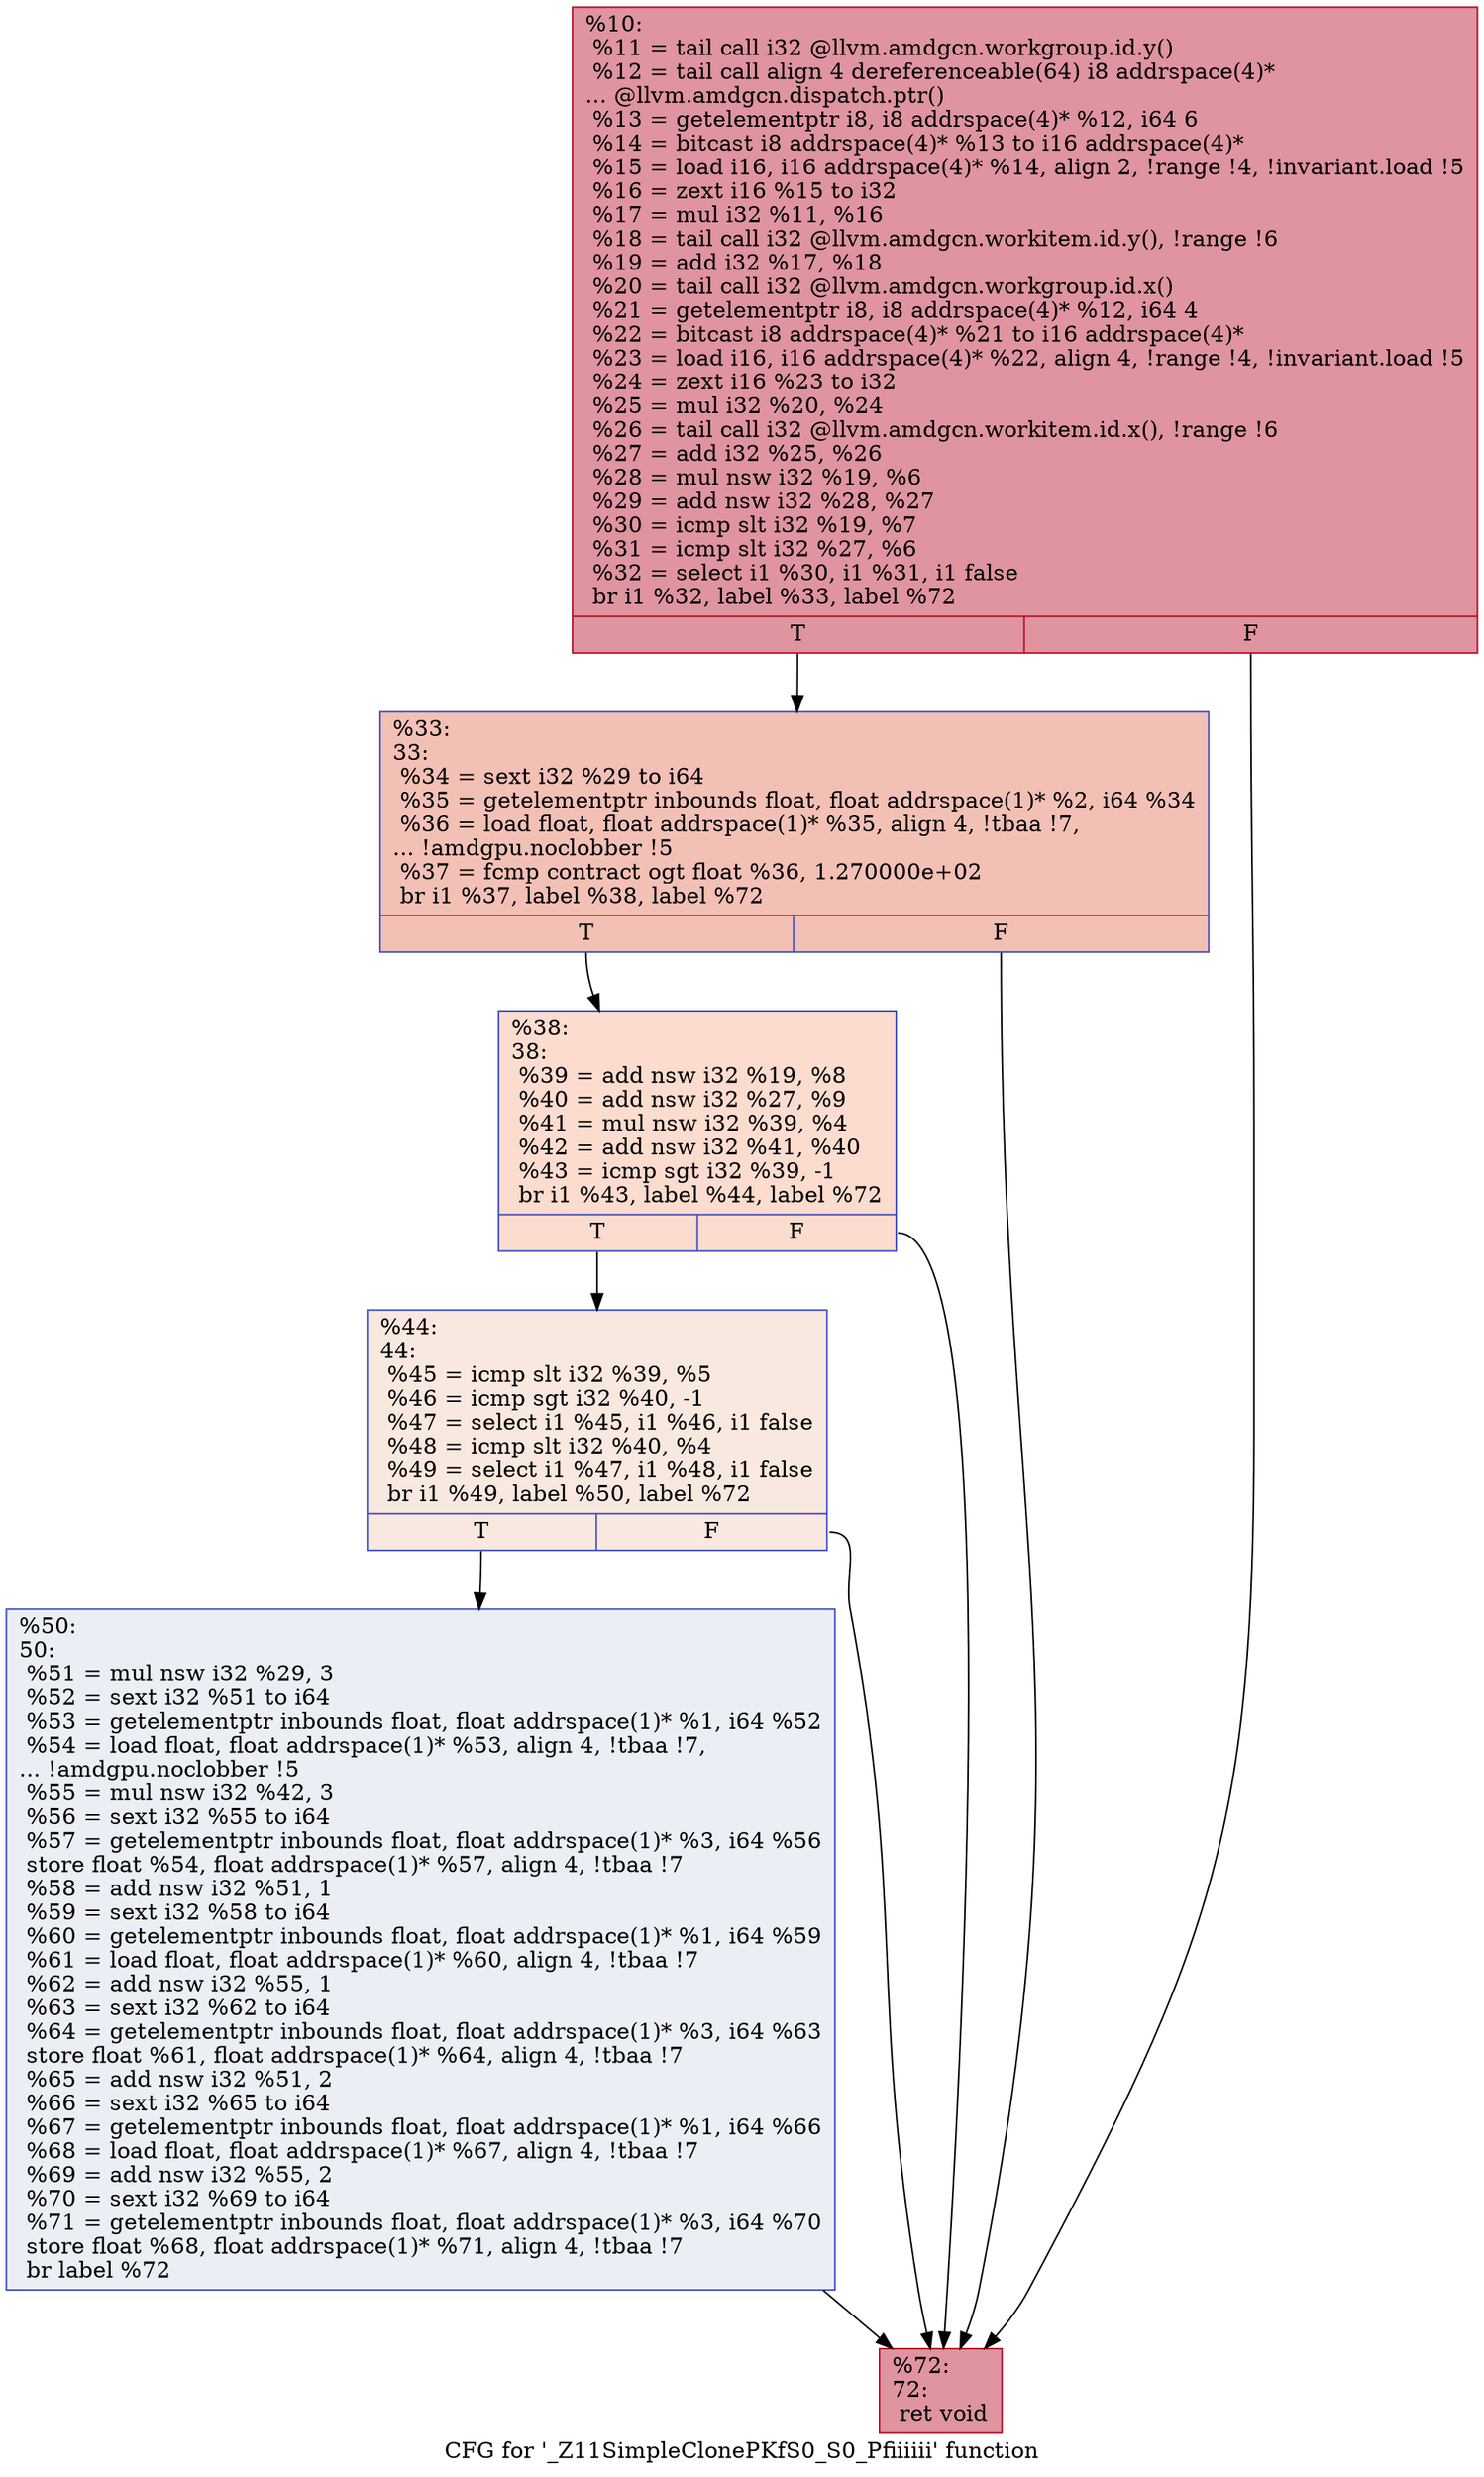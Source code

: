 digraph "CFG for '_Z11SimpleClonePKfS0_S0_Pfiiiiii' function" {
	label="CFG for '_Z11SimpleClonePKfS0_S0_Pfiiiiii' function";

	Node0x566d020 [shape=record,color="#b70d28ff", style=filled, fillcolor="#b70d2870",label="{%10:\l  %11 = tail call i32 @llvm.amdgcn.workgroup.id.y()\l  %12 = tail call align 4 dereferenceable(64) i8 addrspace(4)*\l... @llvm.amdgcn.dispatch.ptr()\l  %13 = getelementptr i8, i8 addrspace(4)* %12, i64 6\l  %14 = bitcast i8 addrspace(4)* %13 to i16 addrspace(4)*\l  %15 = load i16, i16 addrspace(4)* %14, align 2, !range !4, !invariant.load !5\l  %16 = zext i16 %15 to i32\l  %17 = mul i32 %11, %16\l  %18 = tail call i32 @llvm.amdgcn.workitem.id.y(), !range !6\l  %19 = add i32 %17, %18\l  %20 = tail call i32 @llvm.amdgcn.workgroup.id.x()\l  %21 = getelementptr i8, i8 addrspace(4)* %12, i64 4\l  %22 = bitcast i8 addrspace(4)* %21 to i16 addrspace(4)*\l  %23 = load i16, i16 addrspace(4)* %22, align 4, !range !4, !invariant.load !5\l  %24 = zext i16 %23 to i32\l  %25 = mul i32 %20, %24\l  %26 = tail call i32 @llvm.amdgcn.workitem.id.x(), !range !6\l  %27 = add i32 %25, %26\l  %28 = mul nsw i32 %19, %6\l  %29 = add nsw i32 %28, %27\l  %30 = icmp slt i32 %19, %7\l  %31 = icmp slt i32 %27, %6\l  %32 = select i1 %30, i1 %31, i1 false\l  br i1 %32, label %33, label %72\l|{<s0>T|<s1>F}}"];
	Node0x566d020:s0 -> Node0x566f580;
	Node0x566d020:s1 -> Node0x566f610;
	Node0x566f580 [shape=record,color="#3d50c3ff", style=filled, fillcolor="#e5705870",label="{%33:\l33:                                               \l  %34 = sext i32 %29 to i64\l  %35 = getelementptr inbounds float, float addrspace(1)* %2, i64 %34\l  %36 = load float, float addrspace(1)* %35, align 4, !tbaa !7,\l... !amdgpu.noclobber !5\l  %37 = fcmp contract ogt float %36, 1.270000e+02\l  br i1 %37, label %38, label %72\l|{<s0>T|<s1>F}}"];
	Node0x566f580:s0 -> Node0x5672810;
	Node0x566f580:s1 -> Node0x566f610;
	Node0x5672810 [shape=record,color="#3d50c3ff", style=filled, fillcolor="#f7af9170",label="{%38:\l38:                                               \l  %39 = add nsw i32 %19, %8\l  %40 = add nsw i32 %27, %9\l  %41 = mul nsw i32 %39, %4\l  %42 = add nsw i32 %41, %40\l  %43 = icmp sgt i32 %39, -1\l  br i1 %43, label %44, label %72\l|{<s0>T|<s1>F}}"];
	Node0x5672810:s0 -> Node0x5672c20;
	Node0x5672810:s1 -> Node0x566f610;
	Node0x5672c20 [shape=record,color="#3d50c3ff", style=filled, fillcolor="#f1ccb870",label="{%44:\l44:                                               \l  %45 = icmp slt i32 %39, %5\l  %46 = icmp sgt i32 %40, -1\l  %47 = select i1 %45, i1 %46, i1 false\l  %48 = icmp slt i32 %40, %4\l  %49 = select i1 %47, i1 %48, i1 false\l  br i1 %49, label %50, label %72\l|{<s0>T|<s1>F}}"];
	Node0x5672c20:s0 -> Node0x5673030;
	Node0x5672c20:s1 -> Node0x566f610;
	Node0x5673030 [shape=record,color="#3d50c3ff", style=filled, fillcolor="#d1dae970",label="{%50:\l50:                                               \l  %51 = mul nsw i32 %29, 3\l  %52 = sext i32 %51 to i64\l  %53 = getelementptr inbounds float, float addrspace(1)* %1, i64 %52\l  %54 = load float, float addrspace(1)* %53, align 4, !tbaa !7,\l... !amdgpu.noclobber !5\l  %55 = mul nsw i32 %42, 3\l  %56 = sext i32 %55 to i64\l  %57 = getelementptr inbounds float, float addrspace(1)* %3, i64 %56\l  store float %54, float addrspace(1)* %57, align 4, !tbaa !7\l  %58 = add nsw i32 %51, 1\l  %59 = sext i32 %58 to i64\l  %60 = getelementptr inbounds float, float addrspace(1)* %1, i64 %59\l  %61 = load float, float addrspace(1)* %60, align 4, !tbaa !7\l  %62 = add nsw i32 %55, 1\l  %63 = sext i32 %62 to i64\l  %64 = getelementptr inbounds float, float addrspace(1)* %3, i64 %63\l  store float %61, float addrspace(1)* %64, align 4, !tbaa !7\l  %65 = add nsw i32 %51, 2\l  %66 = sext i32 %65 to i64\l  %67 = getelementptr inbounds float, float addrspace(1)* %1, i64 %66\l  %68 = load float, float addrspace(1)* %67, align 4, !tbaa !7\l  %69 = add nsw i32 %55, 2\l  %70 = sext i32 %69 to i64\l  %71 = getelementptr inbounds float, float addrspace(1)* %3, i64 %70\l  store float %68, float addrspace(1)* %71, align 4, !tbaa !7\l  br label %72\l}"];
	Node0x5673030 -> Node0x566f610;
	Node0x566f610 [shape=record,color="#b70d28ff", style=filled, fillcolor="#b70d2870",label="{%72:\l72:                                               \l  ret void\l}"];
}
